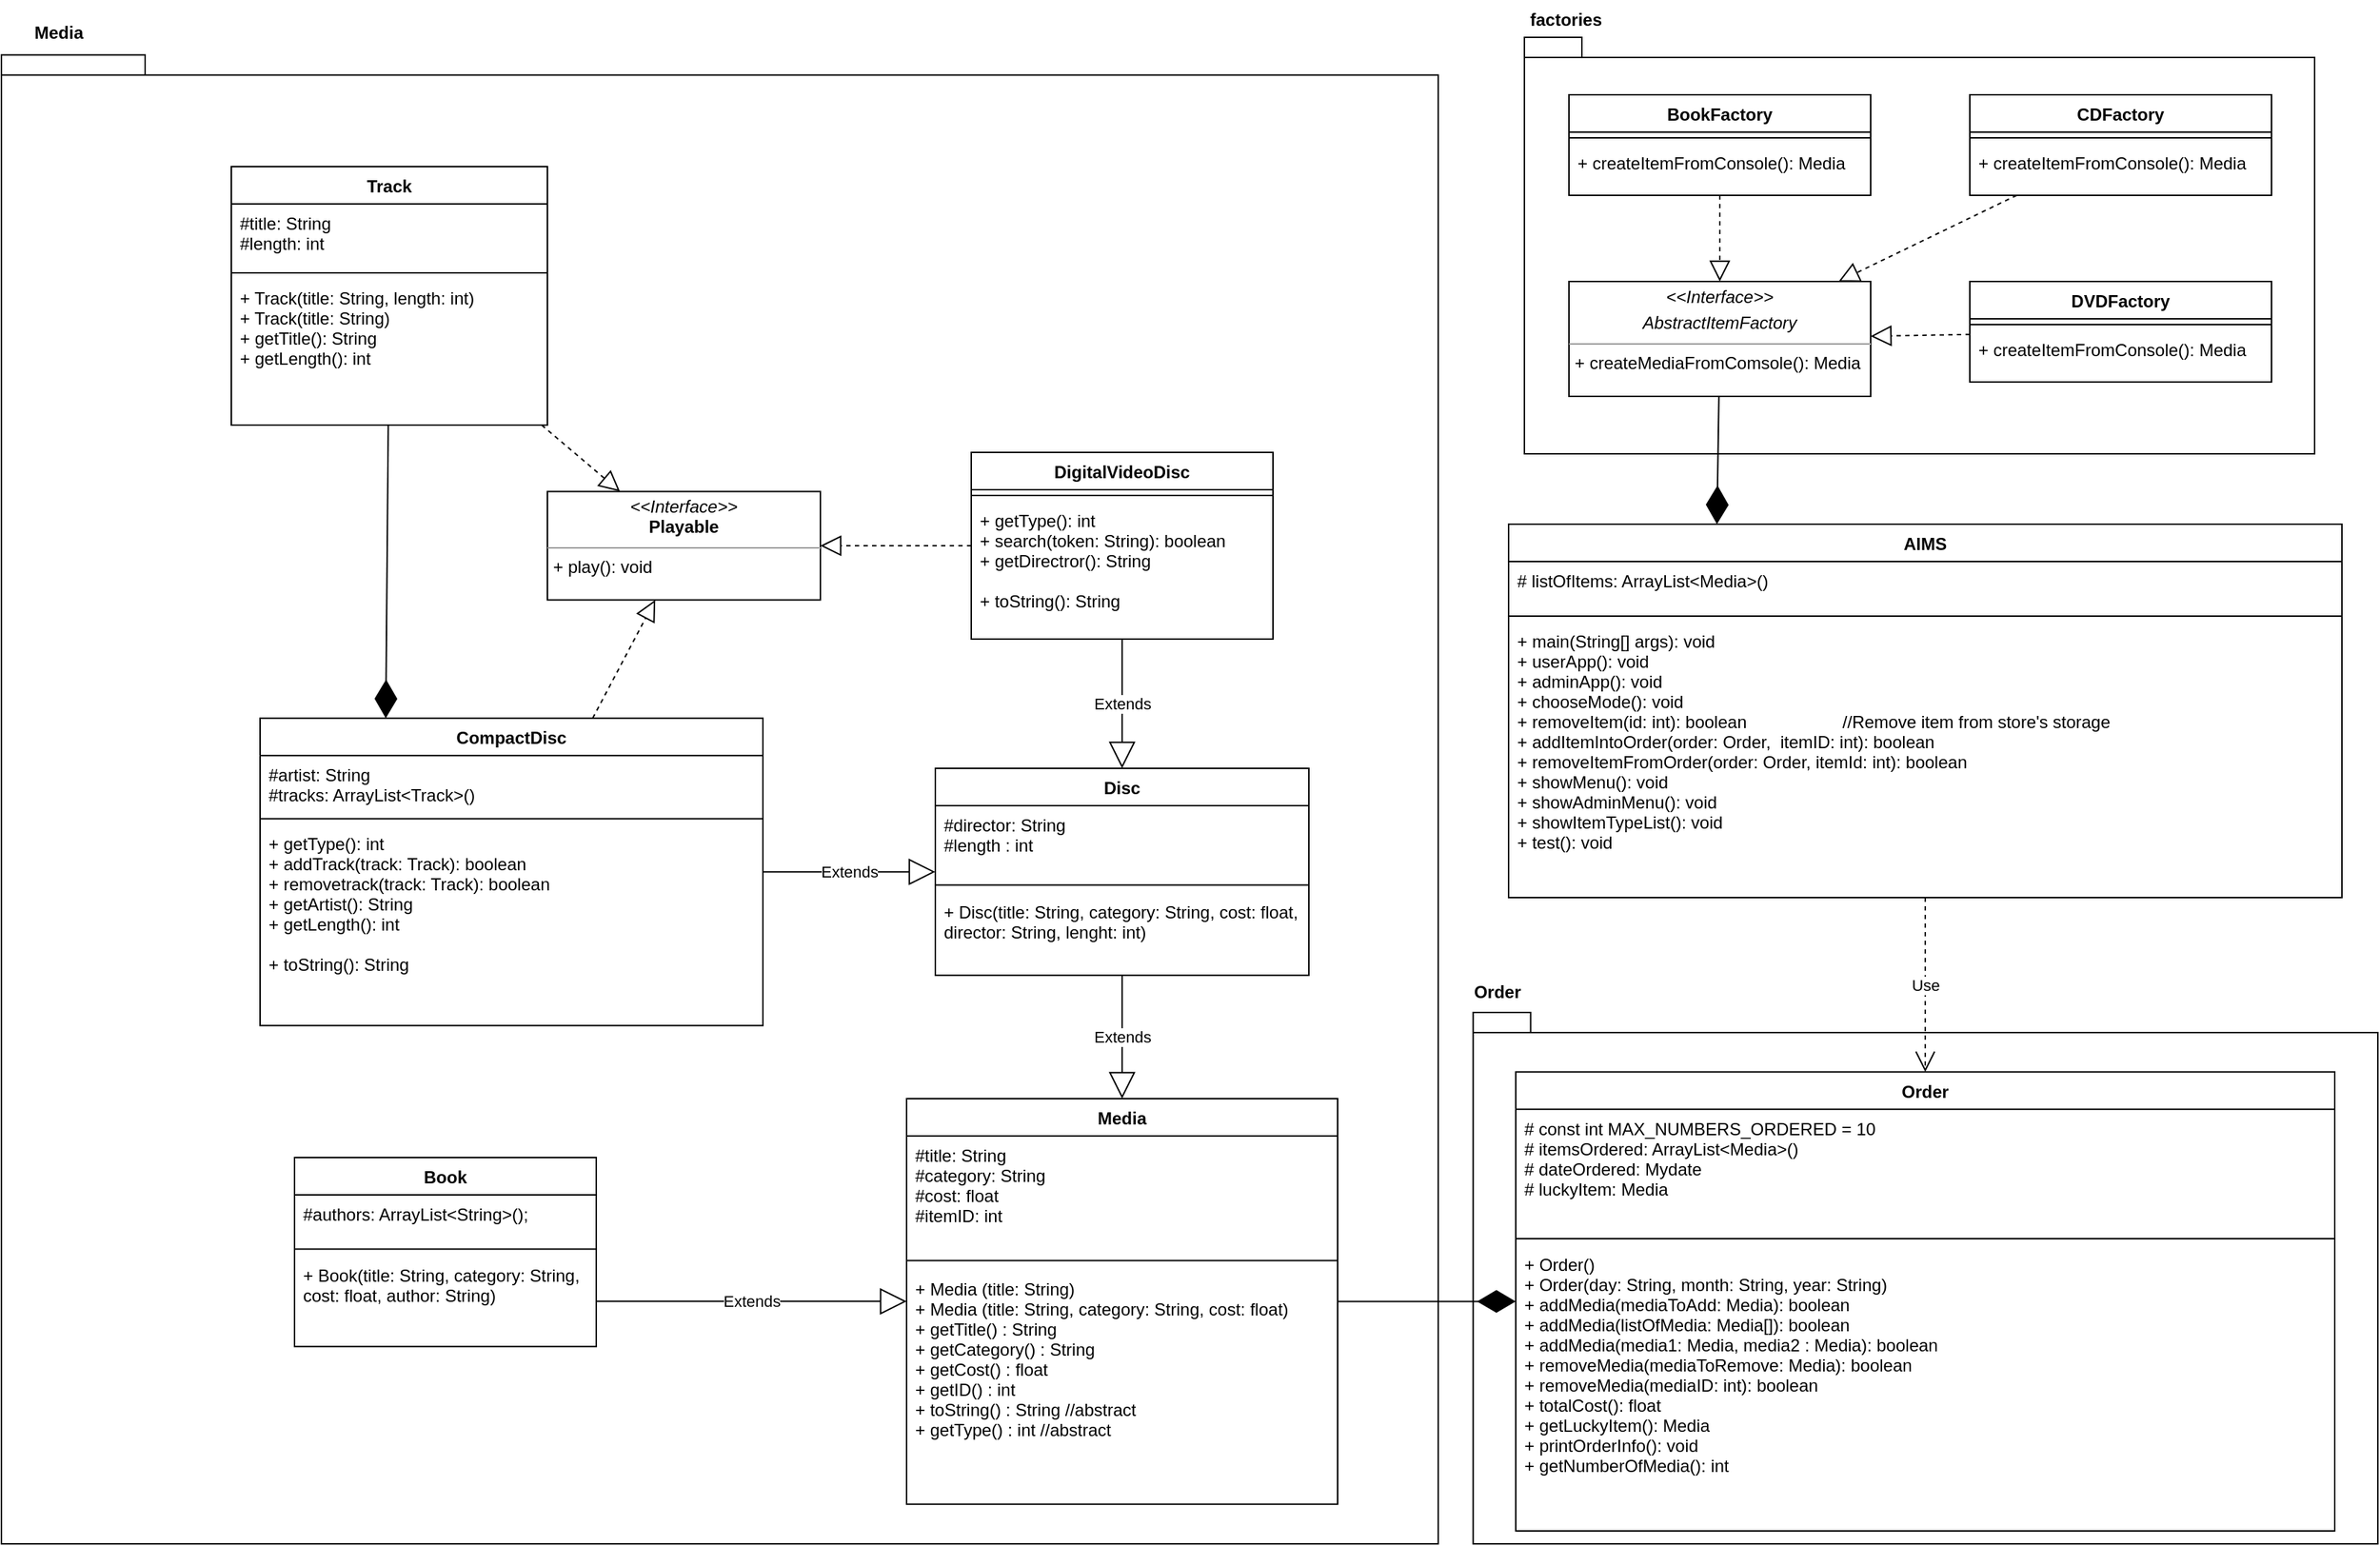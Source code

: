 <mxfile version="13.9.9" type="device"><diagram id="C5RBs43oDa-KdzZeNtuy" name="Page-1"><mxGraphModel dx="1422" dy="822" grid="1" gridSize="10" guides="1" tooltips="1" connect="1" arrows="1" fold="1" page="1" pageScale="1" pageWidth="827" pageHeight="1169" math="0" shadow="0"><root><mxCell id="WIyWlLk6GJQsqaUBKTNV-0"/><mxCell id="WIyWlLk6GJQsqaUBKTNV-1" parent="WIyWlLk6GJQsqaUBKTNV-0"/><mxCell id="tiVCgLptKf_ipAa9ULPu-384" value="" style="group" parent="WIyWlLk6GJQsqaUBKTNV-1" vertex="1" connectable="0"><mxGeometry y="109" width="1000" height="1060" as="geometry"/></mxCell><mxCell id="tiVCgLptKf_ipAa9ULPu-3" value="" style="shape=folder;fontStyle=1;spacingTop=10;tabWidth=40;tabHeight=14;tabPosition=left;html=1;" parent="tiVCgLptKf_ipAa9ULPu-384" vertex="1"><mxGeometry y="23.25" width="1000" height="1036.75" as="geometry"/></mxCell><mxCell id="tiVCgLptKf_ipAa9ULPu-383" value="Media" style="text;align=center;fontStyle=1;verticalAlign=middle;spacingLeft=3;spacingRight=3;strokeColor=none;rotatable=0;points=[[0,0.5],[1,0.5]];portConstraint=eastwest;" parent="tiVCgLptKf_ipAa9ULPu-384" vertex="1"><mxGeometry y="-9.43" width="80" height="32.676" as="geometry"/></mxCell><mxCell id="tiVCgLptKf_ipAa9ULPu-385" value="Media" style="swimlane;fontStyle=1;align=center;verticalAlign=top;childLayout=stackLayout;horizontal=1;startSize=26;horizontalStack=0;resizeParent=1;resizeParentMax=0;resizeLast=0;collapsible=1;marginBottom=0;" parent="tiVCgLptKf_ipAa9ULPu-384" vertex="1"><mxGeometry x="630" y="749.999" width="300" height="282.382" as="geometry"/></mxCell><mxCell id="tiVCgLptKf_ipAa9ULPu-386" value="#title: String&#10;#category: String&#10;#cost: float&#10;#itemID: int" style="text;strokeColor=none;fillColor=none;align=left;verticalAlign=top;spacingLeft=4;spacingRight=4;overflow=hidden;rotatable=0;points=[[0,0.5],[1,0.5]];portConstraint=eastwest;" parent="tiVCgLptKf_ipAa9ULPu-385" vertex="1"><mxGeometry y="26" width="300" height="80.434" as="geometry"/></mxCell><mxCell id="tiVCgLptKf_ipAa9ULPu-387" value="" style="line;strokeWidth=1;fillColor=none;align=left;verticalAlign=middle;spacingTop=-1;spacingLeft=3;spacingRight=3;rotatable=0;labelPosition=right;points=[];portConstraint=eastwest;" parent="tiVCgLptKf_ipAa9ULPu-385" vertex="1"><mxGeometry y="106.434" width="300" height="12.568" as="geometry"/></mxCell><mxCell id="tiVCgLptKf_ipAa9ULPu-388" value="+ Media (title: String)&#10;+ Media (title: String, category: String, cost: float)&#10;+ getTitle() : String&#10;+ getCategory() : String&#10;+ getCost() : float&#10;+ getID() : int&#10;+ toString() : String //abstract&#10;+ getType() : int //abstract&#10;" style="text;strokeColor=none;fillColor=none;align=left;verticalAlign=top;spacingLeft=4;spacingRight=4;overflow=hidden;rotatable=0;points=[[0,0.5],[1,0.5]];portConstraint=eastwest;" parent="tiVCgLptKf_ipAa9ULPu-385" vertex="1"><mxGeometry y="119.001" width="300" height="163.381" as="geometry"/></mxCell><mxCell id="tiVCgLptKf_ipAa9ULPu-395" value="Disc" style="swimlane;fontStyle=1;align=center;verticalAlign=top;childLayout=stackLayout;horizontal=1;startSize=26;horizontalStack=0;resizeParent=1;resizeParentMax=0;resizeLast=0;collapsible=1;marginBottom=0;" parent="tiVCgLptKf_ipAa9ULPu-384" vertex="1"><mxGeometry x="650" y="520.001" width="260" height="144.137" as="geometry"/></mxCell><mxCell id="tiVCgLptKf_ipAa9ULPu-396" value="#director: String&#10;#length : int" style="text;strokeColor=none;fillColor=none;align=left;verticalAlign=top;spacingLeft=4;spacingRight=4;overflow=hidden;rotatable=0;points=[[0,0.5],[1,0.5]];portConstraint=eastwest;" parent="tiVCgLptKf_ipAa9ULPu-395" vertex="1"><mxGeometry y="26" width="260" height="50.271" as="geometry"/></mxCell><mxCell id="tiVCgLptKf_ipAa9ULPu-397" value="" style="line;strokeWidth=1;fillColor=none;align=left;verticalAlign=middle;spacingTop=-1;spacingLeft=3;spacingRight=3;rotatable=0;labelPosition=right;points=[];portConstraint=eastwest;" parent="tiVCgLptKf_ipAa9ULPu-395" vertex="1"><mxGeometry y="76.271" width="260" height="10.054" as="geometry"/></mxCell><mxCell id="tiVCgLptKf_ipAa9ULPu-398" value="+ Disc(title: String, category: String, cost: float, &#10;director: String, lenght: int)" style="text;strokeColor=none;fillColor=none;align=left;verticalAlign=top;spacingLeft=4;spacingRight=4;overflow=hidden;rotatable=0;points=[[0,0.5],[1,0.5]];portConstraint=eastwest;" parent="tiVCgLptKf_ipAa9ULPu-395" vertex="1"><mxGeometry y="86.325" width="260" height="57.812" as="geometry"/></mxCell><mxCell id="tiVCgLptKf_ipAa9ULPu-401" value="Extends" style="endArrow=block;endSize=16;endFill=0;html=1;" parent="tiVCgLptKf_ipAa9ULPu-384" source="tiVCgLptKf_ipAa9ULPu-398" target="tiVCgLptKf_ipAa9ULPu-385" edge="1"><mxGeometry width="160" relative="1" as="geometry"><mxPoint x="290" y="640.956" as="sourcePoint"/><mxPoint x="450" y="640.956" as="targetPoint"/></mxGeometry></mxCell><mxCell id="tiVCgLptKf_ipAa9ULPu-402" value="Book" style="swimlane;fontStyle=1;align=center;verticalAlign=top;childLayout=stackLayout;horizontal=1;startSize=26;horizontalStack=0;resizeParent=1;resizeParentMax=0;resizeLast=0;collapsible=1;marginBottom=0;" parent="tiVCgLptKf_ipAa9ULPu-384" vertex="1"><mxGeometry x="204" y="790.998" width="210" height="131.569" as="geometry"/></mxCell><mxCell id="tiVCgLptKf_ipAa9ULPu-403" value="#authors: ArrayList&lt;String&gt;();" style="text;strokeColor=none;fillColor=none;align=left;verticalAlign=top;spacingLeft=4;spacingRight=4;overflow=hidden;rotatable=0;points=[[0,0.5],[1,0.5]];portConstraint=eastwest;" parent="tiVCgLptKf_ipAa9ULPu-402" vertex="1"><mxGeometry y="26" width="210" height="32.676" as="geometry"/></mxCell><mxCell id="tiVCgLptKf_ipAa9ULPu-404" value="" style="line;strokeWidth=1;fillColor=none;align=left;verticalAlign=middle;spacingTop=-1;spacingLeft=3;spacingRight=3;rotatable=0;labelPosition=right;points=[];portConstraint=eastwest;" parent="tiVCgLptKf_ipAa9ULPu-402" vertex="1"><mxGeometry y="58.676" width="210" height="10.054" as="geometry"/></mxCell><mxCell id="tiVCgLptKf_ipAa9ULPu-405" value="+ Book(title: String, category: String,&#10;cost: float, author: String)" style="text;strokeColor=none;fillColor=none;align=left;verticalAlign=top;spacingLeft=4;spacingRight=4;overflow=hidden;rotatable=0;points=[[0,0.5],[1,0.5]];portConstraint=eastwest;" parent="tiVCgLptKf_ipAa9ULPu-402" vertex="1"><mxGeometry y="68.73" width="210" height="62.839" as="geometry"/></mxCell><mxCell id="tiVCgLptKf_ipAa9ULPu-406" value="Extends" style="endArrow=block;endSize=16;endFill=0;html=1;" parent="tiVCgLptKf_ipAa9ULPu-384" source="tiVCgLptKf_ipAa9ULPu-405" target="tiVCgLptKf_ipAa9ULPu-385" edge="1"><mxGeometry width="160" relative="1" as="geometry"><mxPoint x="290" y="502.71" as="sourcePoint"/><mxPoint x="450" y="502.71" as="targetPoint"/></mxGeometry></mxCell><mxCell id="tiVCgLptKf_ipAa9ULPu-411" value="CompactDisc" style="swimlane;fontStyle=1;align=center;verticalAlign=top;childLayout=stackLayout;horizontal=1;startSize=26;horizontalStack=0;resizeParent=1;resizeParentMax=0;resizeLast=0;collapsible=1;marginBottom=0;" parent="tiVCgLptKf_ipAa9ULPu-384" vertex="1"><mxGeometry x="180" y="485.07" width="350" height="214" as="geometry"/></mxCell><mxCell id="tiVCgLptKf_ipAa9ULPu-412" value="#artist: String&#10;#tracks: ArrayList&lt;Track&gt;()" style="text;strokeColor=none;fillColor=none;align=left;verticalAlign=top;spacingLeft=4;spacingRight=4;overflow=hidden;rotatable=0;points=[[0,0.5],[1,0.5]];portConstraint=eastwest;" parent="tiVCgLptKf_ipAa9ULPu-411" vertex="1"><mxGeometry y="26" width="350" height="40" as="geometry"/></mxCell><mxCell id="tiVCgLptKf_ipAa9ULPu-413" value="" style="line;strokeWidth=1;fillColor=none;align=left;verticalAlign=middle;spacingTop=-1;spacingLeft=3;spacingRight=3;rotatable=0;labelPosition=right;points=[];portConstraint=eastwest;" parent="tiVCgLptKf_ipAa9ULPu-411" vertex="1"><mxGeometry y="66" width="350" height="8" as="geometry"/></mxCell><mxCell id="tiVCgLptKf_ipAa9ULPu-414" value="+ getType(): int&#10;+ addTrack(track: Track): boolean&#10;+ removetrack(track: Track): boolean&#10;+ getArtist(): String&#10;+ getLength(): int&#10;&#10;+ toString(): String" style="text;strokeColor=none;fillColor=none;align=left;verticalAlign=top;spacingLeft=4;spacingRight=4;overflow=hidden;rotatable=0;points=[[0,0.5],[1,0.5]];portConstraint=eastwest;" parent="tiVCgLptKf_ipAa9ULPu-411" vertex="1"><mxGeometry y="74" width="350" height="140" as="geometry"/></mxCell><mxCell id="tiVCgLptKf_ipAa9ULPu-420" value="&lt;p style=&quot;margin: 0px ; margin-top: 4px ; text-align: center&quot;&gt;&lt;i&gt;&amp;lt;&amp;lt;Interface&amp;gt;&amp;gt;&lt;/i&gt;&lt;br&gt;&lt;b&gt;Playable&lt;/b&gt;&lt;/p&gt;&lt;hr size=&quot;1&quot;&gt;&lt;p style=&quot;margin: 0px ; margin-left: 4px&quot;&gt;+ play(): void&lt;/p&gt;&lt;p style=&quot;margin: 0px ; margin-left: 4px&quot;&gt;&lt;br&gt;&lt;/p&gt;" style="verticalAlign=top;align=left;overflow=fill;fontSize=12;fontFamily=Helvetica;html=1;" parent="tiVCgLptKf_ipAa9ULPu-384" vertex="1"><mxGeometry x="380" y="327.25" width="190" height="75.5" as="geometry"/></mxCell><mxCell id="tiVCgLptKf_ipAa9ULPu-421" value="" style="endArrow=block;dashed=1;endFill=0;endSize=12;html=1;" parent="tiVCgLptKf_ipAa9ULPu-384" source="tiVCgLptKf_ipAa9ULPu-411" target="tiVCgLptKf_ipAa9ULPu-420" edge="1"><mxGeometry width="160" relative="1" as="geometry"><mxPoint x="200" y="300" as="sourcePoint"/><mxPoint x="360" y="300" as="targetPoint"/></mxGeometry></mxCell><mxCell id="tiVCgLptKf_ipAa9ULPu-422" value="Extends" style="endArrow=block;endSize=16;endFill=0;html=1;" parent="tiVCgLptKf_ipAa9ULPu-384" source="tiVCgLptKf_ipAa9ULPu-411" target="tiVCgLptKf_ipAa9ULPu-395" edge="1"><mxGeometry width="160" relative="1" as="geometry"><mxPoint x="430" y="450" as="sourcePoint"/><mxPoint x="590" y="450" as="targetPoint"/></mxGeometry></mxCell><mxCell id="tiVCgLptKf_ipAa9ULPu-431" value="" style="endArrow=block;dashed=1;endFill=0;endSize=12;html=1;" parent="tiVCgLptKf_ipAa9ULPu-384" source="tiVCgLptKf_ipAa9ULPu-427" target="tiVCgLptKf_ipAa9ULPu-420" edge="1"><mxGeometry width="160" relative="1" as="geometry"><mxPoint x="430" y="350" as="sourcePoint"/><mxPoint x="590" y="350" as="targetPoint"/></mxGeometry></mxCell><mxCell id="tiVCgLptKf_ipAa9ULPu-427" value="Track" style="swimlane;fontStyle=1;align=center;verticalAlign=top;childLayout=stackLayout;horizontal=1;startSize=26;horizontalStack=0;resizeParent=1;resizeParentMax=0;resizeLast=0;collapsible=1;marginBottom=0;" parent="tiVCgLptKf_ipAa9ULPu-384" vertex="1"><mxGeometry x="160" y="101" width="220" height="180" as="geometry"/></mxCell><mxCell id="tiVCgLptKf_ipAa9ULPu-428" value="#title: String&#10;#length: int" style="text;strokeColor=none;fillColor=none;align=left;verticalAlign=top;spacingLeft=4;spacingRight=4;overflow=hidden;rotatable=0;points=[[0,0.5],[1,0.5]];portConstraint=eastwest;" parent="tiVCgLptKf_ipAa9ULPu-427" vertex="1"><mxGeometry y="26" width="220" height="44" as="geometry"/></mxCell><mxCell id="tiVCgLptKf_ipAa9ULPu-429" value="" style="line;strokeWidth=1;fillColor=none;align=left;verticalAlign=middle;spacingTop=-1;spacingLeft=3;spacingRight=3;rotatable=0;labelPosition=right;points=[];portConstraint=eastwest;" parent="tiVCgLptKf_ipAa9ULPu-427" vertex="1"><mxGeometry y="70" width="220" height="8" as="geometry"/></mxCell><mxCell id="tiVCgLptKf_ipAa9ULPu-430" value="+ Track(title: String, length: int)&#10;+ Track(title: String)&#10;+ getTitle(): String&#10;+ getLength(): int" style="text;strokeColor=none;fillColor=none;align=left;verticalAlign=top;spacingLeft=4;spacingRight=4;overflow=hidden;rotatable=0;points=[[0,0.5],[1,0.5]];portConstraint=eastwest;" parent="tiVCgLptKf_ipAa9ULPu-427" vertex="1"><mxGeometry y="78" width="220" height="102" as="geometry"/></mxCell><mxCell id="tiVCgLptKf_ipAa9ULPu-432" value="" style="endArrow=diamondThin;endFill=1;endSize=24;html=1;entryX=0.25;entryY=0;entryDx=0;entryDy=0;" parent="tiVCgLptKf_ipAa9ULPu-384" source="tiVCgLptKf_ipAa9ULPu-427" target="tiVCgLptKf_ipAa9ULPu-411" edge="1"><mxGeometry width="160" relative="1" as="geometry"><mxPoint x="430" y="350" as="sourcePoint"/><mxPoint x="590" y="350" as="targetPoint"/></mxGeometry></mxCell><mxCell id="tiVCgLptKf_ipAa9ULPu-437" value="DigitalVideoDisc" style="swimlane;fontStyle=1;align=center;verticalAlign=top;childLayout=stackLayout;horizontal=1;startSize=26;horizontalStack=0;resizeParent=1;resizeParentMax=0;resizeLast=0;collapsible=1;marginBottom=0;" parent="tiVCgLptKf_ipAa9ULPu-384" vertex="1"><mxGeometry x="675" y="300" width="210" height="130" as="geometry"/></mxCell><mxCell id="tiVCgLptKf_ipAa9ULPu-439" value="" style="line;strokeWidth=1;fillColor=none;align=left;verticalAlign=middle;spacingTop=-1;spacingLeft=3;spacingRight=3;rotatable=0;labelPosition=right;points=[];portConstraint=eastwest;" parent="tiVCgLptKf_ipAa9ULPu-437" vertex="1"><mxGeometry y="26" width="210" height="8" as="geometry"/></mxCell><mxCell id="tiVCgLptKf_ipAa9ULPu-440" value="+ getType(): int&#10;+ search(token: String): boolean&#10;+ getDirectror(): String&#10;&#10;+ toString(): String" style="text;strokeColor=none;fillColor=none;align=left;verticalAlign=top;spacingLeft=4;spacingRight=4;overflow=hidden;rotatable=0;points=[[0,0.5],[1,0.5]];portConstraint=eastwest;" parent="tiVCgLptKf_ipAa9ULPu-437" vertex="1"><mxGeometry y="34" width="210" height="96" as="geometry"/></mxCell><mxCell id="tiVCgLptKf_ipAa9ULPu-441" value="Extends" style="endArrow=block;endSize=16;endFill=0;html=1;" parent="tiVCgLptKf_ipAa9ULPu-384" source="tiVCgLptKf_ipAa9ULPu-437" target="tiVCgLptKf_ipAa9ULPu-395" edge="1"><mxGeometry width="160" relative="1" as="geometry"><mxPoint x="430" y="320" as="sourcePoint"/><mxPoint x="590" y="320" as="targetPoint"/></mxGeometry></mxCell><mxCell id="tiVCgLptKf_ipAa9ULPu-442" value="" style="endArrow=block;dashed=1;endFill=0;endSize=12;html=1;" parent="tiVCgLptKf_ipAa9ULPu-384" source="tiVCgLptKf_ipAa9ULPu-437" target="tiVCgLptKf_ipAa9ULPu-420" edge="1"><mxGeometry width="160" relative="1" as="geometry"><mxPoint x="430" y="420" as="sourcePoint"/><mxPoint x="590" y="420" as="targetPoint"/></mxGeometry></mxCell><mxCell id="tiVCgLptKf_ipAa9ULPu-451" value="" style="group" parent="WIyWlLk6GJQsqaUBKTNV-1" vertex="1" connectable="0"><mxGeometry x="1014" y="769" width="640" height="400" as="geometry"/></mxCell><mxCell id="tiVCgLptKf_ipAa9ULPu-443" value="" style="shape=folder;fontStyle=1;spacingTop=10;tabWidth=40;tabHeight=14;tabPosition=left;html=1;" parent="tiVCgLptKf_ipAa9ULPu-451" vertex="1"><mxGeometry x="10.32" y="30" width="629.68" height="370" as="geometry"/></mxCell><mxCell id="tiVCgLptKf_ipAa9ULPu-444" value="Order" style="text;align=center;fontStyle=1;verticalAlign=middle;spacingLeft=3;spacingRight=3;strokeColor=none;rotatable=0;points=[[0,0.5],[1,0.5]];portConstraint=eastwest;" parent="tiVCgLptKf_ipAa9ULPu-451" vertex="1"><mxGeometry x="-14" width="82.581" height="30.058" as="geometry"/></mxCell><mxCell id="tiVCgLptKf_ipAa9ULPu-445" value="Order" style="swimlane;fontStyle=1;align=center;verticalAlign=top;childLayout=stackLayout;horizontal=1;startSize=26;horizontalStack=0;resizeParent=1;resizeParentMax=0;resizeLast=0;collapsible=1;marginBottom=0;" parent="tiVCgLptKf_ipAa9ULPu-451" vertex="1"><mxGeometry x="40" y="71.37" width="570" height="319.642" as="geometry"/></mxCell><mxCell id="tiVCgLptKf_ipAa9ULPu-446" value="# const int MAX_NUMBERS_ORDERED = 10&#10;# itemsOrdered: ArrayList&lt;Media&gt;()&#10;# dateOrdered: Mydate&#10;# luckyItem: Media" style="text;strokeColor=none;fillColor=none;align=left;verticalAlign=top;spacingLeft=4;spacingRight=4;overflow=hidden;rotatable=0;points=[[0,0.5],[1,0.5]];portConstraint=eastwest;" parent="tiVCgLptKf_ipAa9ULPu-445" vertex="1"><mxGeometry y="26" width="570" height="85.549" as="geometry"/></mxCell><mxCell id="tiVCgLptKf_ipAa9ULPu-447" value="" style="line;strokeWidth=1;fillColor=none;align=left;verticalAlign=middle;spacingTop=-1;spacingLeft=3;spacingRight=3;rotatable=0;labelPosition=right;points=[];portConstraint=eastwest;" parent="tiVCgLptKf_ipAa9ULPu-445" vertex="1"><mxGeometry y="111.549" width="570" height="9.249" as="geometry"/></mxCell><mxCell id="tiVCgLptKf_ipAa9ULPu-448" value="+ Order()&#10;+ Order(day: String, month: String, year: String)&#10;+ addMedia(mediaToAdd: Media): boolean&#10;+ addMedia(listOfMedia: Media[]): boolean&#10;+ addMedia(media1: Media, media2 : Media): boolean&#10;+ removeMedia(mediaToRemove: Media): boolean&#10;+ removeMedia(mediaID: int): boolean&#10;+ totalCost(): float&#10;+ getLuckyItem(): Media&#10;+ printOrderInfo(): void&#10;+ getNumberOfMedia(): int" style="text;strokeColor=none;fillColor=none;align=left;verticalAlign=top;spacingLeft=4;spacingRight=4;overflow=hidden;rotatable=0;points=[[0,0.5],[1,0.5]];portConstraint=eastwest;" parent="tiVCgLptKf_ipAa9ULPu-445" vertex="1"><mxGeometry y="120.798" width="570" height="198.844" as="geometry"/></mxCell><mxCell id="tiVCgLptKf_ipAa9ULPu-452" value="" style="endArrow=diamondThin;endFill=1;endSize=24;html=1;" parent="WIyWlLk6GJQsqaUBKTNV-1" source="tiVCgLptKf_ipAa9ULPu-385" target="tiVCgLptKf_ipAa9ULPu-445" edge="1"><mxGeometry width="160" relative="1" as="geometry"><mxPoint x="930" y="680" as="sourcePoint"/><mxPoint x="1090" y="680" as="targetPoint"/></mxGeometry></mxCell><mxCell id="tiVCgLptKf_ipAa9ULPu-453" value="AIMS" style="swimlane;fontStyle=1;align=center;verticalAlign=top;childLayout=stackLayout;horizontal=1;startSize=26;horizontalStack=0;resizeParent=1;resizeParentMax=0;resizeLast=0;collapsible=1;marginBottom=0;" parent="WIyWlLk6GJQsqaUBKTNV-1" vertex="1"><mxGeometry x="1049" y="459" width="580" height="260" as="geometry"/></mxCell><mxCell id="tiVCgLptKf_ipAa9ULPu-454" value="# listOfItems: ArrayList&lt;Media&gt;()" style="text;strokeColor=none;fillColor=none;align=left;verticalAlign=top;spacingLeft=4;spacingRight=4;overflow=hidden;rotatable=0;points=[[0,0.5],[1,0.5]];portConstraint=eastwest;" parent="tiVCgLptKf_ipAa9ULPu-453" vertex="1"><mxGeometry y="26" width="580" height="34" as="geometry"/></mxCell><mxCell id="tiVCgLptKf_ipAa9ULPu-455" value="" style="line;strokeWidth=1;fillColor=none;align=left;verticalAlign=middle;spacingTop=-1;spacingLeft=3;spacingRight=3;rotatable=0;labelPosition=right;points=[];portConstraint=eastwest;" parent="tiVCgLptKf_ipAa9ULPu-453" vertex="1"><mxGeometry y="60" width="580" height="8" as="geometry"/></mxCell><mxCell id="tiVCgLptKf_ipAa9ULPu-456" value="+ main(String[] args): void&#10;+ userApp(): void&#10;+ adminApp(): void&#10;+ chooseMode(): void&#10;+ removeItem(id: int): boolean                    //Remove item from store's storage&#10;+ addItemIntoOrder(order: Order,  itemID: int): boolean&#10;+ removeItemFromOrder(order: Order, itemId: int): boolean&#10;+ showMenu(): void&#10;+ showAdminMenu(): void&#10;+ showItemTypeList(): void&#10;+ test(): void" style="text;strokeColor=none;fillColor=none;align=left;verticalAlign=top;spacingLeft=4;spacingRight=4;overflow=hidden;rotatable=0;points=[[0,0.5],[1,0.5]];portConstraint=eastwest;" parent="tiVCgLptKf_ipAa9ULPu-453" vertex="1"><mxGeometry y="68" width="580" height="192" as="geometry"/></mxCell><mxCell id="tiVCgLptKf_ipAa9ULPu-457" value="Use" style="endArrow=open;endSize=12;dashed=1;html=1;" parent="WIyWlLk6GJQsqaUBKTNV-1" source="tiVCgLptKf_ipAa9ULPu-453" target="tiVCgLptKf_ipAa9ULPu-445" edge="1"><mxGeometry width="160" relative="1" as="geometry"><mxPoint x="620" y="470" as="sourcePoint"/><mxPoint x="780" y="470" as="targetPoint"/></mxGeometry></mxCell><mxCell id="g8wrAZVXX3HYWFTwlCqe-19" value="" style="group" vertex="1" connectable="0" parent="WIyWlLk6GJQsqaUBKTNV-1"><mxGeometry x="1060" y="120" width="581" height="290" as="geometry"/></mxCell><mxCell id="g8wrAZVXX3HYWFTwlCqe-23" value="" style="group" vertex="1" connectable="0" parent="g8wrAZVXX3HYWFTwlCqe-19"><mxGeometry width="550" height="290" as="geometry"/></mxCell><mxCell id="g8wrAZVXX3HYWFTwlCqe-2" value="" style="shape=folder;fontStyle=1;spacingTop=10;tabWidth=40;tabHeight=14;tabPosition=left;html=1;" vertex="1" parent="g8wrAZVXX3HYWFTwlCqe-23"><mxGeometry width="550" height="290" as="geometry"/></mxCell><mxCell id="g8wrAZVXX3HYWFTwlCqe-3" value="BookFactory" style="swimlane;fontStyle=1;align=center;verticalAlign=top;childLayout=stackLayout;horizontal=1;startSize=26;horizontalStack=0;resizeParent=1;resizeParentMax=0;resizeLast=0;collapsible=1;marginBottom=0;" vertex="1" parent="g8wrAZVXX3HYWFTwlCqe-23"><mxGeometry x="31" y="40" width="210" height="70" as="geometry"/></mxCell><mxCell id="g8wrAZVXX3HYWFTwlCqe-5" value="" style="line;strokeWidth=1;fillColor=none;align=left;verticalAlign=middle;spacingTop=-1;spacingLeft=3;spacingRight=3;rotatable=0;labelPosition=right;points=[];portConstraint=eastwest;" vertex="1" parent="g8wrAZVXX3HYWFTwlCqe-3"><mxGeometry y="26" width="210" height="8" as="geometry"/></mxCell><mxCell id="g8wrAZVXX3HYWFTwlCqe-6" value="+ createItemFromConsole(): Media" style="text;strokeColor=none;fillColor=none;align=left;verticalAlign=top;spacingLeft=4;spacingRight=4;overflow=hidden;rotatable=0;points=[[0,0.5],[1,0.5]];portConstraint=eastwest;" vertex="1" parent="g8wrAZVXX3HYWFTwlCqe-3"><mxGeometry y="34" width="210" height="36" as="geometry"/></mxCell><mxCell id="g8wrAZVXX3HYWFTwlCqe-7" value="CDFactory" style="swimlane;fontStyle=1;align=center;verticalAlign=top;childLayout=stackLayout;horizontal=1;startSize=26;horizontalStack=0;resizeParent=1;resizeParentMax=0;resizeLast=0;collapsible=1;marginBottom=0;" vertex="1" parent="g8wrAZVXX3HYWFTwlCqe-23"><mxGeometry x="310" y="40" width="210" height="70" as="geometry"/></mxCell><mxCell id="g8wrAZVXX3HYWFTwlCqe-8" value="" style="line;strokeWidth=1;fillColor=none;align=left;verticalAlign=middle;spacingTop=-1;spacingLeft=3;spacingRight=3;rotatable=0;labelPosition=right;points=[];portConstraint=eastwest;" vertex="1" parent="g8wrAZVXX3HYWFTwlCqe-7"><mxGeometry y="26" width="210" height="8" as="geometry"/></mxCell><mxCell id="g8wrAZVXX3HYWFTwlCqe-9" value="+ createItemFromConsole(): Media" style="text;strokeColor=none;fillColor=none;align=left;verticalAlign=top;spacingLeft=4;spacingRight=4;overflow=hidden;rotatable=0;points=[[0,0.5],[1,0.5]];portConstraint=eastwest;" vertex="1" parent="g8wrAZVXX3HYWFTwlCqe-7"><mxGeometry y="34" width="210" height="36" as="geometry"/></mxCell><mxCell id="g8wrAZVXX3HYWFTwlCqe-10" value="DVDFactory" style="swimlane;fontStyle=1;align=center;verticalAlign=top;childLayout=stackLayout;horizontal=1;startSize=26;horizontalStack=0;resizeParent=1;resizeParentMax=0;resizeLast=0;collapsible=1;marginBottom=0;" vertex="1" parent="g8wrAZVXX3HYWFTwlCqe-23"><mxGeometry x="310" y="170" width="210" height="70" as="geometry"/></mxCell><mxCell id="g8wrAZVXX3HYWFTwlCqe-11" value="" style="line;strokeWidth=1;fillColor=none;align=left;verticalAlign=middle;spacingTop=-1;spacingLeft=3;spacingRight=3;rotatable=0;labelPosition=right;points=[];portConstraint=eastwest;" vertex="1" parent="g8wrAZVXX3HYWFTwlCqe-10"><mxGeometry y="26" width="210" height="8" as="geometry"/></mxCell><mxCell id="g8wrAZVXX3HYWFTwlCqe-12" value="+ createItemFromConsole(): Media" style="text;strokeColor=none;fillColor=none;align=left;verticalAlign=top;spacingLeft=4;spacingRight=4;overflow=hidden;rotatable=0;points=[[0,0.5],[1,0.5]];portConstraint=eastwest;" vertex="1" parent="g8wrAZVXX3HYWFTwlCqe-10"><mxGeometry y="34" width="210" height="36" as="geometry"/></mxCell><mxCell id="g8wrAZVXX3HYWFTwlCqe-0" value="&lt;p style=&quot;margin: 0px ; margin-top: 4px ; text-align: center&quot;&gt;&lt;i&gt;&amp;lt;&amp;lt;Interface&amp;gt;&amp;gt;&lt;/i&gt;&lt;br&gt;&lt;/p&gt;&lt;p style=&quot;margin: 0px ; margin-top: 4px ; text-align: center&quot;&gt;&lt;i&gt;AbstractItemFactory&lt;/i&gt;&lt;/p&gt;&lt;hr size=&quot;1&quot;&gt;&lt;p style=&quot;margin: 0px ; margin-left: 4px&quot;&gt;+ createMediaFromComsole(): Media&lt;/p&gt;" style="verticalAlign=top;align=left;overflow=fill;fontSize=12;fontFamily=Helvetica;html=1;" vertex="1" parent="g8wrAZVXX3HYWFTwlCqe-23"><mxGeometry x="31" y="170" width="210" height="80" as="geometry"/></mxCell><mxCell id="g8wrAZVXX3HYWFTwlCqe-15" value="" style="endArrow=block;dashed=1;endFill=0;endSize=12;html=1;" edge="1" parent="g8wrAZVXX3HYWFTwlCqe-23" source="g8wrAZVXX3HYWFTwlCqe-3" target="g8wrAZVXX3HYWFTwlCqe-0"><mxGeometry width="160" relative="1" as="geometry"><mxPoint x="-189" y="360" as="sourcePoint"/><mxPoint x="-29" y="360" as="targetPoint"/></mxGeometry></mxCell><mxCell id="g8wrAZVXX3HYWFTwlCqe-16" value="" style="endArrow=block;dashed=1;endFill=0;endSize=12;html=1;" edge="1" parent="g8wrAZVXX3HYWFTwlCqe-23" source="g8wrAZVXX3HYWFTwlCqe-7" target="g8wrAZVXX3HYWFTwlCqe-0"><mxGeometry width="160" relative="1" as="geometry"><mxPoint x="-189" y="360" as="sourcePoint"/><mxPoint x="-29" y="360" as="targetPoint"/></mxGeometry></mxCell><mxCell id="g8wrAZVXX3HYWFTwlCqe-17" value="" style="endArrow=block;dashed=1;endFill=0;endSize=12;html=1;" edge="1" parent="g8wrAZVXX3HYWFTwlCqe-23" source="g8wrAZVXX3HYWFTwlCqe-10" target="g8wrAZVXX3HYWFTwlCqe-0"><mxGeometry width="160" relative="1" as="geometry"><mxPoint x="91" y="260" as="sourcePoint"/><mxPoint x="251" y="260" as="targetPoint"/></mxGeometry></mxCell><mxCell id="g8wrAZVXX3HYWFTwlCqe-20" value="" style="endArrow=diamondThin;endFill=1;endSize=24;html=1;entryX=0.25;entryY=0;entryDx=0;entryDy=0;" edge="1" parent="WIyWlLk6GJQsqaUBKTNV-1" source="g8wrAZVXX3HYWFTwlCqe-0" target="tiVCgLptKf_ipAa9ULPu-453"><mxGeometry width="160" relative="1" as="geometry"><mxPoint x="1170" y="430" as="sourcePoint"/><mxPoint x="1330" y="430" as="targetPoint"/></mxGeometry></mxCell><mxCell id="g8wrAZVXX3HYWFTwlCqe-22" value="factories" style="text;align=center;fontStyle=1;verticalAlign=middle;spacingLeft=3;spacingRight=3;strokeColor=none;rotatable=0;points=[[0,0.5],[1,0.5]];portConstraint=eastwest;" vertex="1" parent="WIyWlLk6GJQsqaUBKTNV-1"><mxGeometry x="1049" y="94" width="80" height="26" as="geometry"/></mxCell></root></mxGraphModel></diagram></mxfile>